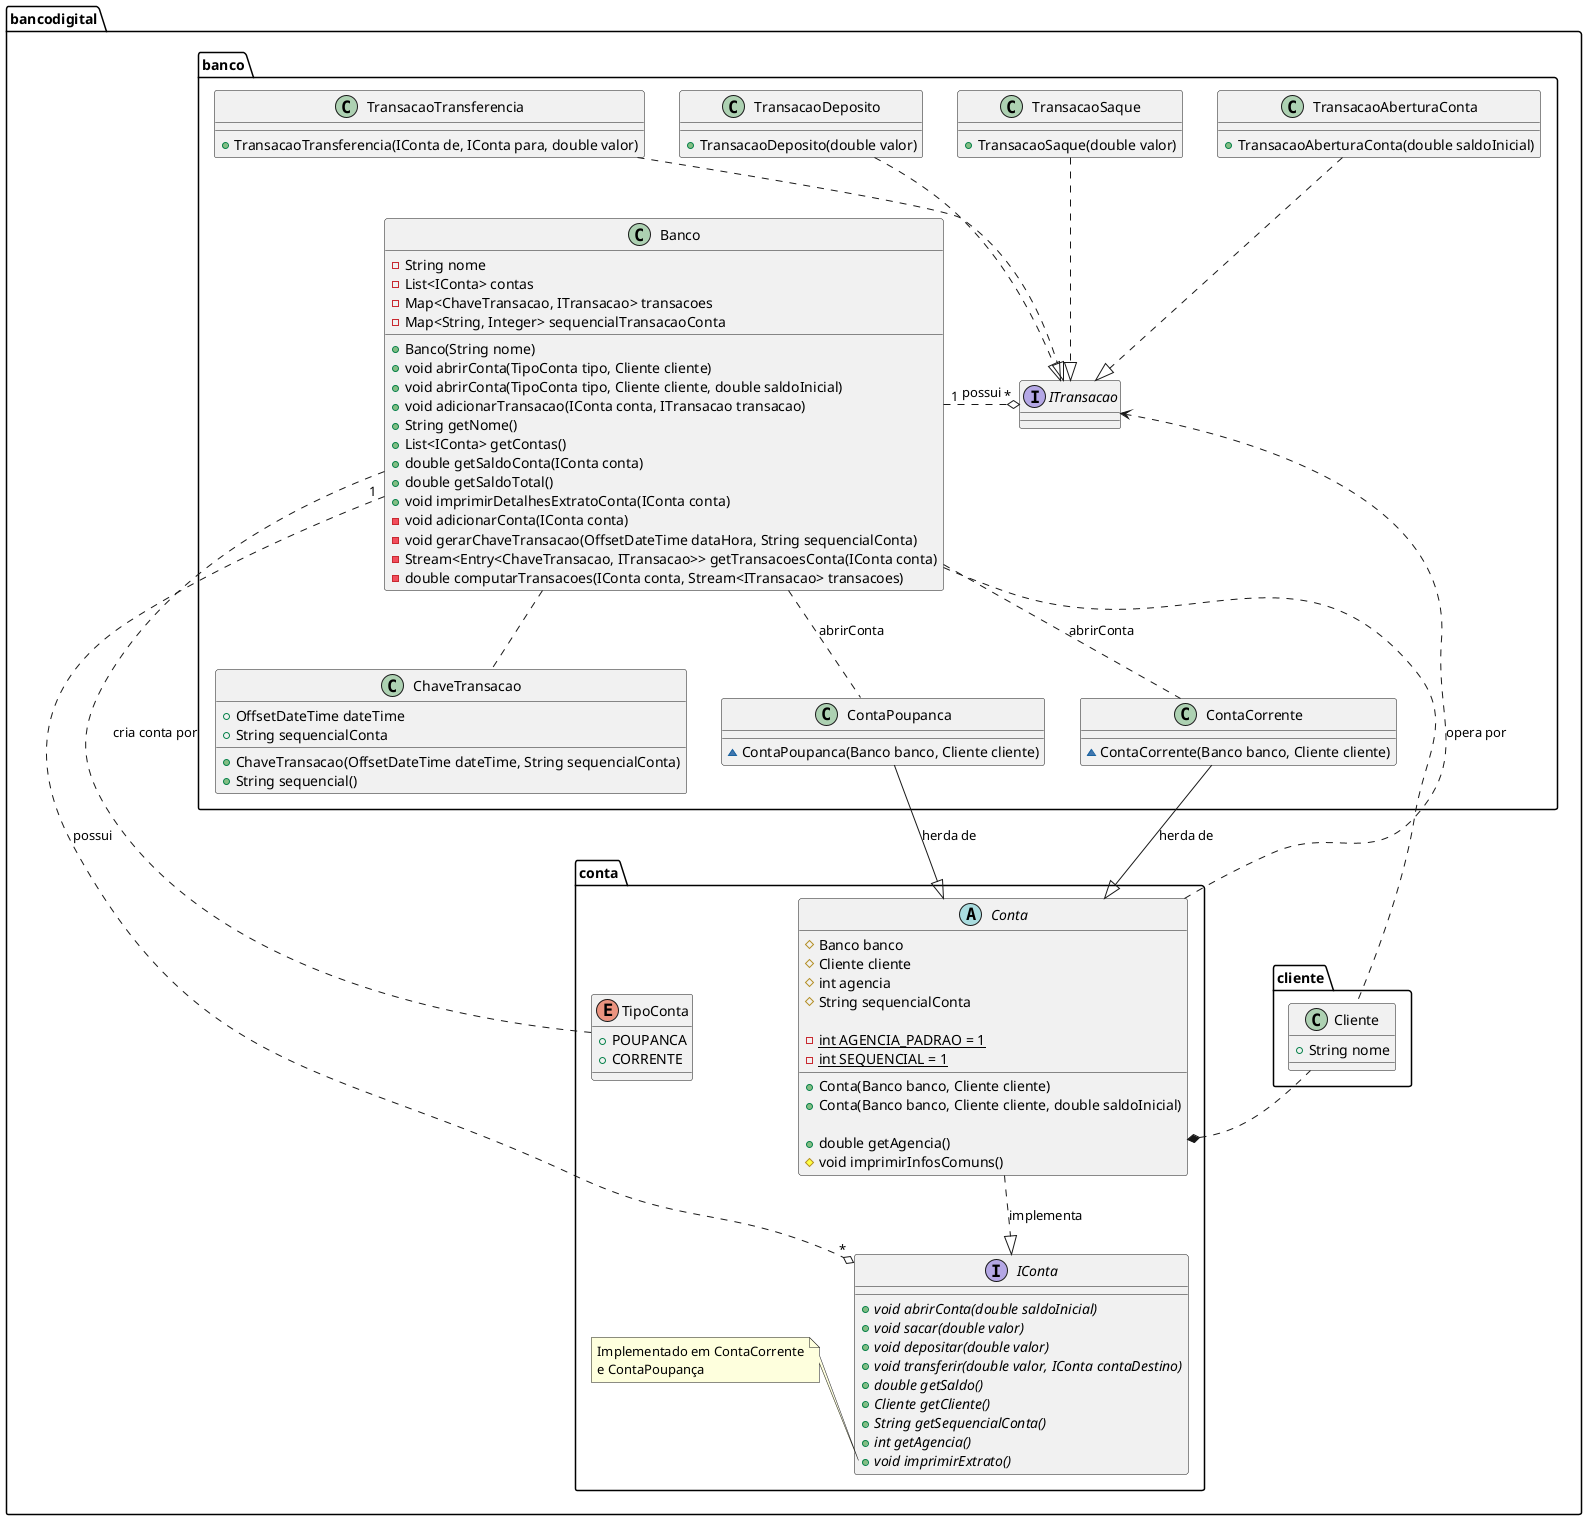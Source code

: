 @startuml
/'
Diagrama de classes em PlantUML: https://plantuml.com/starting
'/

package bancodigital {
  interface conta.IConta {
    + {abstract} void abrirConta(double saldoInicial)
    + {abstract} void sacar(double valor)
    + {abstract} void depositar(double valor)
    + {abstract} void transferir(double valor, IConta contaDestino)
    + {abstract} double getSaldo()
    + {abstract} Cliente getCliente()
    + {abstract} String getSequencialConta()
    + {abstract} int getAgencia()
    + {abstract} void imprimirExtrato()
  }

  note left of conta.IConta::imprimirExtrato
  Implementado em ContaCorrente
  e ContaPoupança
  end note

  abstract class conta.Conta {
    # Banco banco
    # Cliente cliente
    # int agencia
    # String sequencialConta

    - {static} int AGENCIA_PADRAO = 1
    - {static} int SEQUENCIAL = 1

    + Conta(Banco banco, Cliente cliente)
    + Conta(Banco banco, Cliente cliente, double saldoInicial)

    + double getAgencia()
    # void imprimirInfosComuns()
  }

  class banco.ContaCorrente {
    ~ ContaCorrente(Banco banco, Cliente cliente)
  }

  class banco.ContaPoupanca {
    ~ ContaPoupanca(Banco banco, Cliente cliente)
  }

  enum conta.TipoConta {
    + POUPANCA
    + CORRENTE
  }

  class banco.Banco {
    - String nome
    - List<IConta> contas
    - Map<ChaveTransacao, ITransacao> transacoes
    - Map<String, Integer> sequencialTransacaoConta

    + Banco(String nome)
    + void abrirConta(TipoConta tipo, Cliente cliente)
    + void abrirConta(TipoConta tipo, Cliente cliente, double saldoInicial)
    + void adicionarTransacao(IConta conta, ITransacao transacao)
    + String getNome()
    + List<IConta> getContas()
    + double getSaldoConta(IConta conta)
    + double getSaldoTotal()
    + void imprimirDetalhesExtratoConta(IConta conta)
    - void adicionarConta(IConta conta)
    - void gerarChaveTransacao(OffsetDateTime dataHora, String sequencialConta)
    - Stream<Entry<ChaveTransacao, ITransacao>> getTransacoesConta(IConta conta)
    - double computarTransacoes(IConta conta, Stream<ITransacao> transacoes)
  }

  interface banco.ITransacao {
  }

  class banco.TransacaoAberturaConta {
    + TransacaoAberturaConta(double saldoInicial)
  }

  class banco.TransacaoSaque {
    + TransacaoSaque(double valor)
  }

  class banco.TransacaoDeposito {
    + TransacaoDeposito(double valor)
  }

  class banco.TransacaoTransferencia {
    + TransacaoTransferencia(IConta de, IConta para, double valor)
  }

  class banco.ChaveTransacao {
    + OffsetDateTime dateTime
    + String sequencialConta

    + ChaveTransacao(OffsetDateTime dateTime, String sequencialConta)
    + String sequencial()
  }

  class cliente.Cliente {
    + String nome
  }

  conta.Conta ..|> conta.IConta: implementa

  banco.Banco "1" ..o "*" conta.IConta: possui
  banco.Banco .. conta.TipoConta: cria conta por
  banco.Banco "1" .right.o "*" banco.ITransacao: possui
  banco.Banco .. banco.ChaveTransacao
  banco.Banco .. cliente.Cliente
  banco.Banco .. banco.ContaCorrente: abrirConta
  banco.Banco .. banco.ContaPoupanca: abrirConta

  banco.ContaPoupanca --|> conta.Conta: herda de
  banco.ContaCorrente --|> conta.Conta: herda de

  conta.Conta *. cliente.Cliente

  banco.TransacaoAberturaConta ..|> banco.ITransacao
  banco.TransacaoSaque .down.|> banco.ITransacao
  banco.TransacaoDeposito .down.|> banco.ITransacao
  banco.TransacaoTransferencia .down.|> banco.ITransacao

  conta.Conta ..> banco.ITransacao: opera por
}
@enduml
